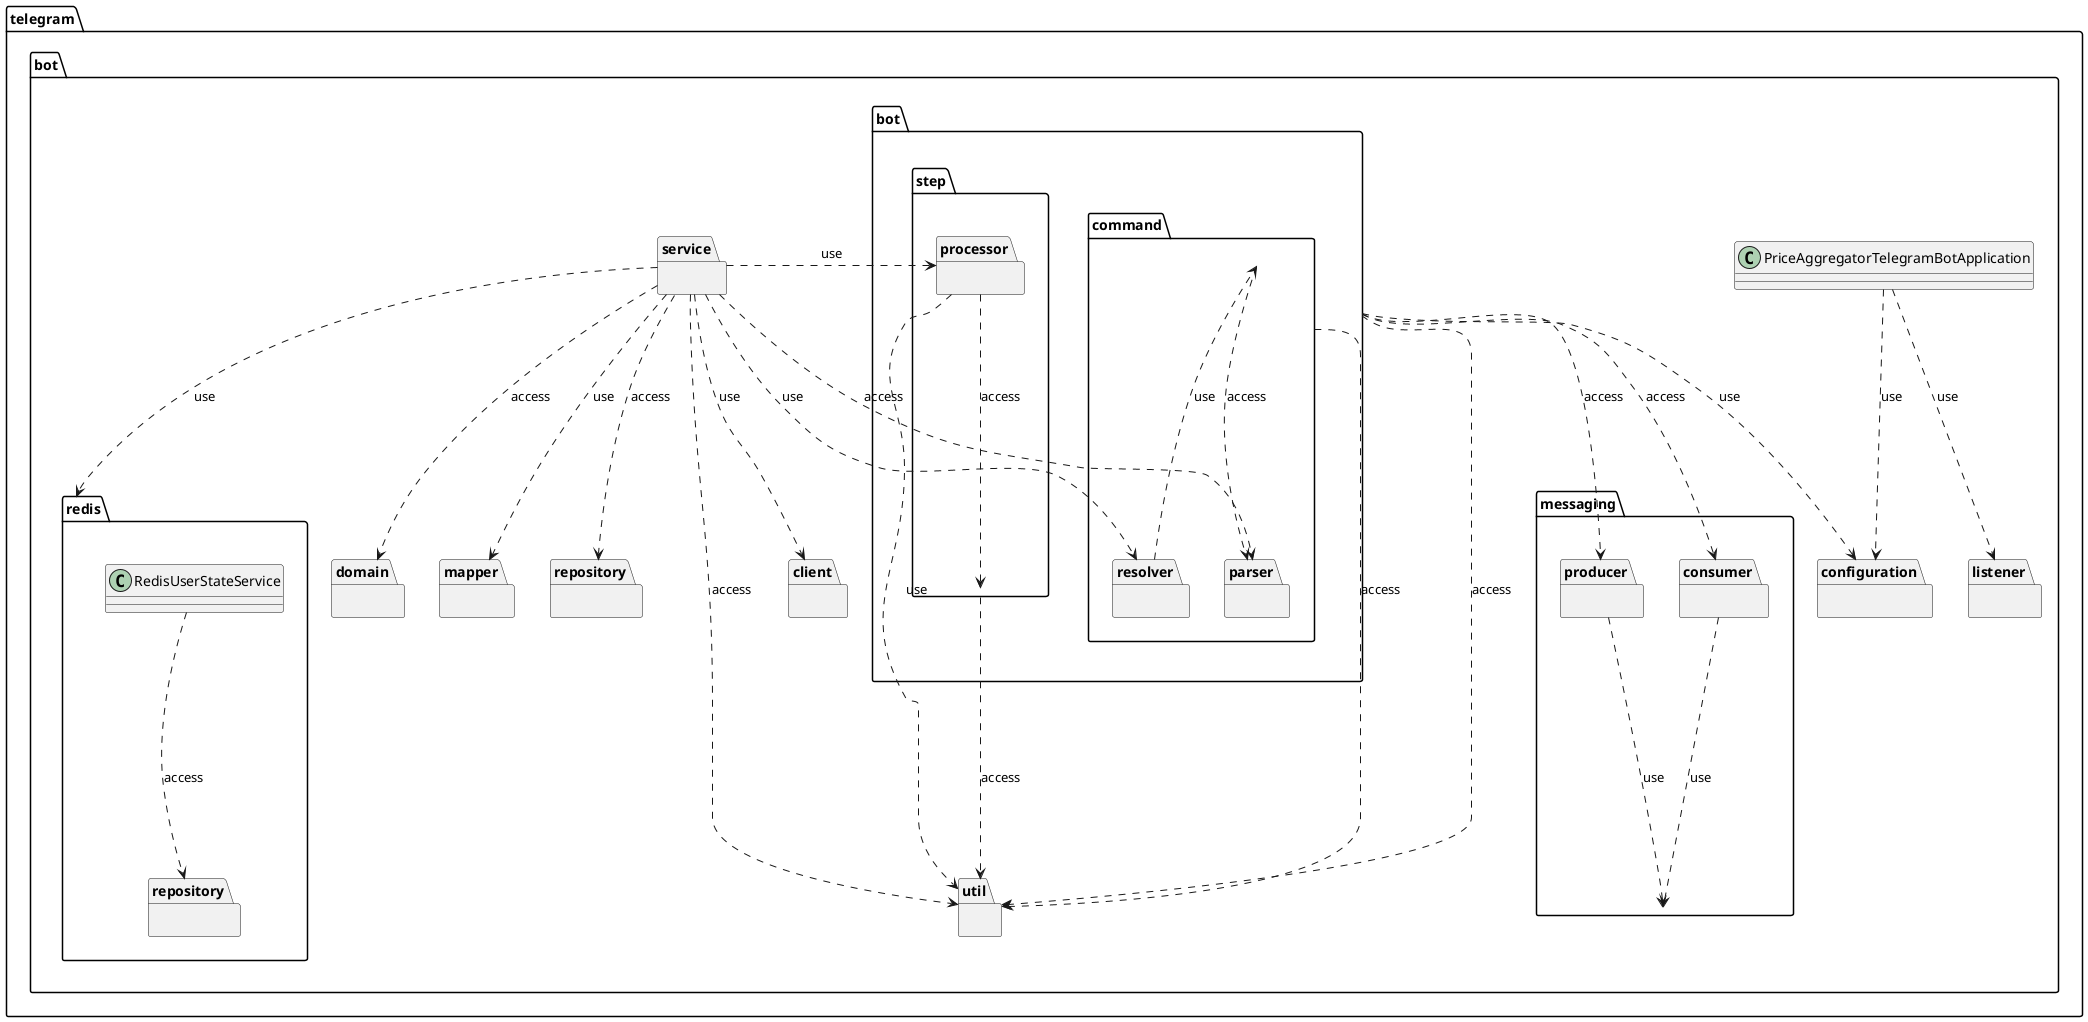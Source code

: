 @startuml

package "telegram.bot" {
  package "bot" {
    package "command" {
        package "parser" {

        }
        package "resolver" {

        }
    }
    package "step" {
        package "processor" {

        }
    }
  }
  package "client" {

  }
  package "configuration" {

  }
  package "domain" {

  }
  package "listener" {

  }
  package "mapper" {

  }
  package "messaging" {
      package "consumer" {

      }
      package "producer" {

      }
  }
  package "redis" {
    package "repository" {

    }
    class RedisUserStateService {

    }
  }
  package "repository" {

  }
  package "service" {

  }
  package "util" {

  }
  class PriceAggregatorTelegramBotApplication {

  }
}

"telegram.bot.bot" ....> "telegram.bot.service" : access
"telegram.bot.bot" ....> "telegram.bot.configuration" : use
"telegram.bot.bot" ....> "telegram.bot.messaging.consumer": access
"telegram.bot.bot" ....> "telegram.bot.messaging.producer": access
"telegram.bot.messaging.consumer" ....> "telegram.bot.messaging": use
"telegram.bot.messaging.producer" ....> "telegram.bot.messaging": use
RedisUserStateService ....> "telegram.bot.redis.repository" : access
"telegram.bot.service" ....> "telegram.bot.client" : use
"telegram.bot.service" ....> "telegram.bot.domain" : access
"telegram.bot.service" ....> "telegram.bot.mapper" : use
"telegram.bot.service" ....> "telegram.bot.repository" : access
"telegram.bot.service" ....> "telegram.bot.redis" : use
"telegram.bot.service" ....> "telegram.bot.bot.command.parser" : access
"telegram.bot.service" ....> "telegram.bot.bot.command.resolver" : use
"telegram.bot.bot.command" ....> "telegram.bot.bot.command.parser" : access
"telegram.bot.service" ....> "telegram.bot.bot.step.processor" : use
"telegram.bot.bot.step.processor" ....> "telegram.bot.bot.step" : access
"telegram.bot.bot.command.resolver" ....> "telegram.bot.bot.command" : use
"telegram.bot.bot.command" ....> "telegram.bot.util" : access
"telegram.bot.service" ....> "telegram.bot.util" : access
PriceAggregatorTelegramBotApplication ....> "telegram.bot.configuration" : use
PriceAggregatorTelegramBotApplication ....> "telegram.bot.listener" : use
"telegram.bot.bot.step.processor" ....> "telegram.bot.util" : use
"telegram.bot.bot.step" ....> "telegram.bot.util" : access
"telegram.bot.bot" ....> "telegram.bot.util" : access

@enduml
